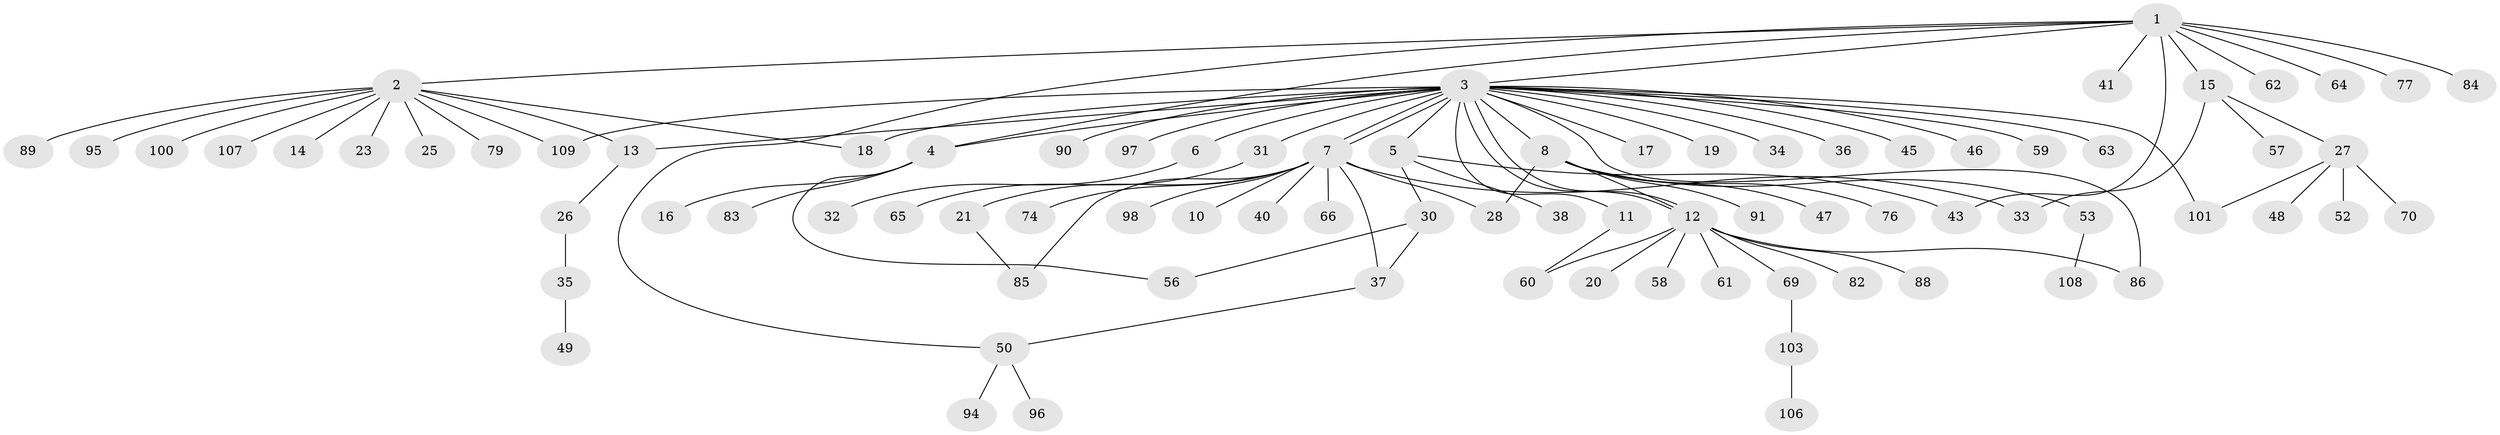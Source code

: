 // Generated by graph-tools (version 1.1) at 2025/23/03/03/25 07:23:50]
// undirected, 83 vertices, 99 edges
graph export_dot {
graph [start="1"]
  node [color=gray90,style=filled];
  1 [super="+110"];
  2 [super="+42"];
  3 [super="+29"];
  4 [super="+68"];
  5 [super="+81"];
  6 [super="+9"];
  7 [super="+22"];
  8 [super="+24"];
  10 [super="+93"];
  11;
  12 [super="+54"];
  13 [super="+73"];
  14;
  15;
  16;
  17;
  18 [super="+71"];
  19;
  20;
  21;
  23;
  25;
  26;
  27 [super="+39"];
  28;
  30 [super="+55"];
  31;
  32;
  33 [super="+87"];
  34 [super="+104"];
  35 [super="+44"];
  36 [super="+51"];
  37 [super="+78"];
  38;
  40;
  41;
  43;
  45 [super="+75"];
  46;
  47 [super="+99"];
  48;
  49;
  50 [super="+80"];
  52;
  53 [super="+102"];
  56 [super="+92"];
  57;
  58;
  59;
  60 [super="+67"];
  61;
  62;
  63;
  64;
  65;
  66;
  69 [super="+72"];
  70;
  74;
  76;
  77;
  79;
  82;
  83;
  84;
  85;
  86 [super="+105"];
  88;
  89;
  90;
  91;
  94;
  95;
  96;
  97;
  98;
  100;
  101;
  103;
  106;
  107;
  108;
  109;
  1 -- 2;
  1 -- 3;
  1 -- 4;
  1 -- 15;
  1 -- 41;
  1 -- 43;
  1 -- 50;
  1 -- 62;
  1 -- 64;
  1 -- 77;
  1 -- 84;
  2 -- 14;
  2 -- 23;
  2 -- 25;
  2 -- 79;
  2 -- 95;
  2 -- 100;
  2 -- 107;
  2 -- 109;
  2 -- 13;
  2 -- 89;
  2 -- 18;
  3 -- 4;
  3 -- 5;
  3 -- 6;
  3 -- 7 [weight=2];
  3 -- 7;
  3 -- 8;
  3 -- 11;
  3 -- 12;
  3 -- 12;
  3 -- 13;
  3 -- 17;
  3 -- 18 [weight=2];
  3 -- 19;
  3 -- 31;
  3 -- 36;
  3 -- 45;
  3 -- 59;
  3 -- 63;
  3 -- 90;
  3 -- 97;
  3 -- 101;
  3 -- 109;
  3 -- 34;
  3 -- 86;
  3 -- 46;
  4 -- 16;
  4 -- 83;
  4 -- 56;
  5 -- 30;
  5 -- 38;
  5 -- 43;
  6 -- 32;
  7 -- 10;
  7 -- 21;
  7 -- 28;
  7 -- 33;
  7 -- 37;
  7 -- 40;
  7 -- 66;
  7 -- 74;
  7 -- 85;
  7 -- 98;
  8 -- 47;
  8 -- 53;
  8 -- 91;
  8 -- 12;
  8 -- 28;
  8 -- 76;
  11 -- 60;
  12 -- 20;
  12 -- 58;
  12 -- 60;
  12 -- 61;
  12 -- 69;
  12 -- 86;
  12 -- 88;
  12 -- 82;
  13 -- 26;
  15 -- 27;
  15 -- 33;
  15 -- 57;
  21 -- 85;
  26 -- 35;
  27 -- 70;
  27 -- 48;
  27 -- 52;
  27 -- 101;
  30 -- 37;
  30 -- 56;
  31 -- 65;
  35 -- 49;
  37 -- 50;
  50 -- 96;
  50 -- 94;
  53 -- 108;
  69 -- 103;
  103 -- 106;
}
